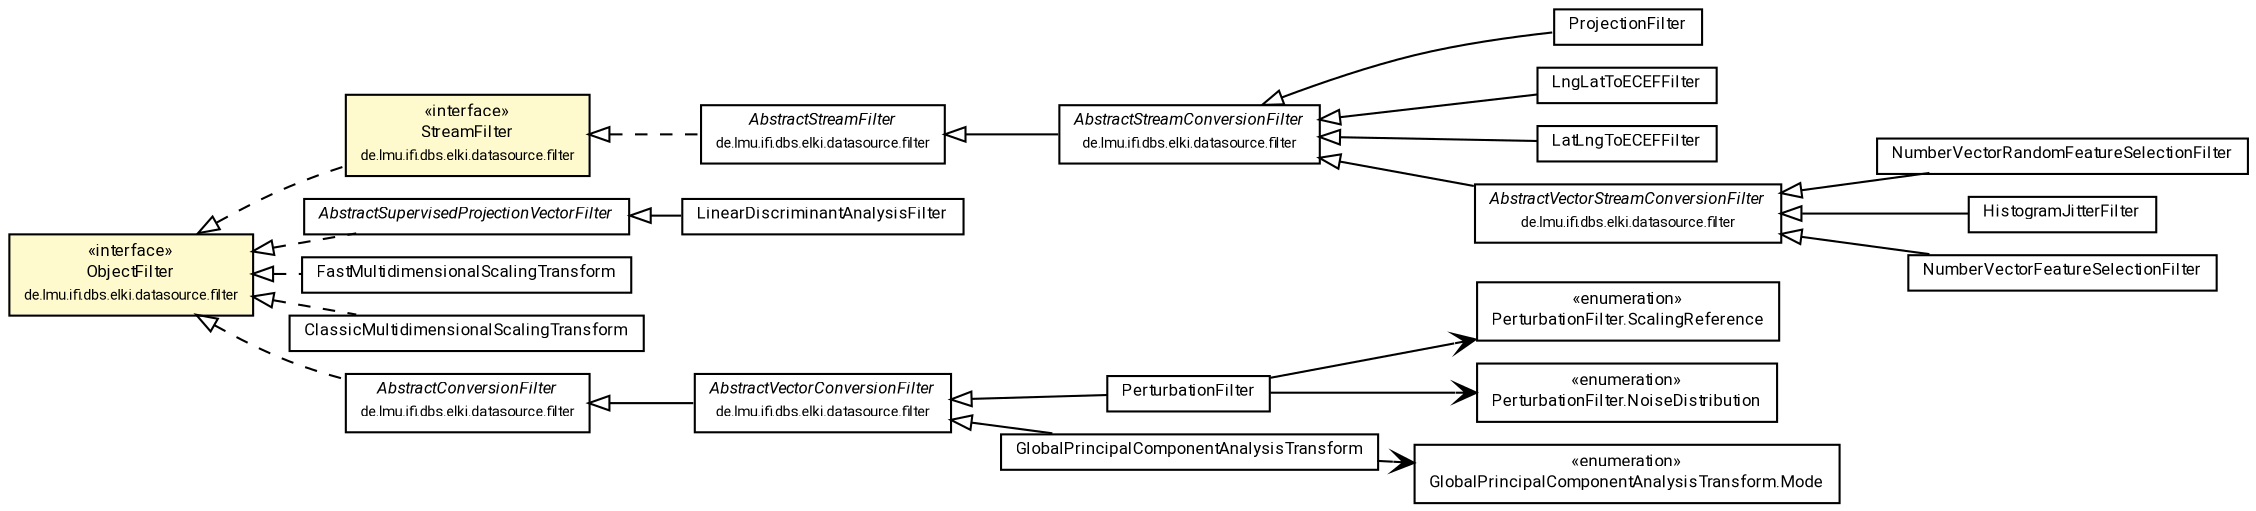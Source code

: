 #!/usr/local/bin/dot
#
# Class diagram 
# Generated by UMLGraph version R5_7_2-60-g0e99a6 (http://www.spinellis.gr/umlgraph/)
#

digraph G {
	graph [fontnames="svg"]
	edge [fontname="Roboto",fontsize=7,labelfontname="Roboto",labelfontsize=7,color="black"];
	node [fontname="Roboto",fontcolor="black",fontsize=8,shape=plaintext,margin=0,width=0,height=0];
	nodesep=0.15;
	ranksep=0.25;
	rankdir=LR;
	// de.lmu.ifi.dbs.elki.datasource.filter.transform.ProjectionFilter<I, O>
	c346356 [label=<<table title="de.lmu.ifi.dbs.elki.datasource.filter.transform.ProjectionFilter" border="0" cellborder="1" cellspacing="0" cellpadding="2" href="ProjectionFilter.html" target="_parent">
		<tr><td><table border="0" cellspacing="0" cellpadding="1">
		<tr><td align="center" balign="center"> <font face="Roboto">ProjectionFilter</font> </td></tr>
		</table></td></tr>
		</table>>, URL="ProjectionFilter.html"];
	// de.lmu.ifi.dbs.elki.datasource.filter.ObjectFilter
	c346444 [label=<<table title="de.lmu.ifi.dbs.elki.datasource.filter.ObjectFilter" border="0" cellborder="1" cellspacing="0" cellpadding="2" bgcolor="LemonChiffon" href="../ObjectFilter.html" target="_parent">
		<tr><td><table border="0" cellspacing="0" cellpadding="1">
		<tr><td align="center" balign="center"> &#171;interface&#187; </td></tr>
		<tr><td align="center" balign="center"> <font face="Roboto">ObjectFilter</font> </td></tr>
		<tr><td align="center" balign="center"> <font face="Roboto" point-size="7.0">de.lmu.ifi.dbs.elki.datasource.filter</font> </td></tr>
		</table></td></tr>
		</table>>, URL="../ObjectFilter.html"];
	// de.lmu.ifi.dbs.elki.datasource.filter.StreamFilter
	c346445 [label=<<table title="de.lmu.ifi.dbs.elki.datasource.filter.StreamFilter" border="0" cellborder="1" cellspacing="0" cellpadding="2" bgcolor="LemonChiffon" href="../StreamFilter.html" target="_parent">
		<tr><td><table border="0" cellspacing="0" cellpadding="1">
		<tr><td align="center" balign="center"> &#171;interface&#187; </td></tr>
		<tr><td align="center" balign="center"> <font face="Roboto">StreamFilter</font> </td></tr>
		<tr><td align="center" balign="center"> <font face="Roboto" point-size="7.0">de.lmu.ifi.dbs.elki.datasource.filter</font> </td></tr>
		</table></td></tr>
		</table>>, URL="../StreamFilter.html"];
	// de.lmu.ifi.dbs.elki.datasource.filter.transform.LngLatToECEFFilter<V extends de.lmu.ifi.dbs.elki.data.NumberVector>
	c347536 [label=<<table title="de.lmu.ifi.dbs.elki.datasource.filter.transform.LngLatToECEFFilter" border="0" cellborder="1" cellspacing="0" cellpadding="2" href="LngLatToECEFFilter.html" target="_parent">
		<tr><td><table border="0" cellspacing="0" cellpadding="1">
		<tr><td align="center" balign="center"> <font face="Roboto">LngLatToECEFFilter</font> </td></tr>
		</table></td></tr>
		</table>>, URL="LngLatToECEFFilter.html"];
	// de.lmu.ifi.dbs.elki.datasource.filter.transform.LatLngToECEFFilter<V extends de.lmu.ifi.dbs.elki.data.NumberVector>
	c347538 [label=<<table title="de.lmu.ifi.dbs.elki.datasource.filter.transform.LatLngToECEFFilter" border="0" cellborder="1" cellspacing="0" cellpadding="2" href="LatLngToECEFFilter.html" target="_parent">
		<tr><td><table border="0" cellspacing="0" cellpadding="1">
		<tr><td align="center" balign="center"> <font face="Roboto">LatLngToECEFFilter</font> </td></tr>
		</table></td></tr>
		</table>>, URL="LatLngToECEFFilter.html"];
	// de.lmu.ifi.dbs.elki.datasource.filter.AbstractStreamFilter
	c347934 [label=<<table title="de.lmu.ifi.dbs.elki.datasource.filter.AbstractStreamFilter" border="0" cellborder="1" cellspacing="0" cellpadding="2" href="../AbstractStreamFilter.html" target="_parent">
		<tr><td><table border="0" cellspacing="0" cellpadding="1">
		<tr><td align="center" balign="center"> <font face="Roboto"><i>AbstractStreamFilter</i></font> </td></tr>
		<tr><td align="center" balign="center"> <font face="Roboto" point-size="7.0">de.lmu.ifi.dbs.elki.datasource.filter</font> </td></tr>
		</table></td></tr>
		</table>>, URL="../AbstractStreamFilter.html"];
	// de.lmu.ifi.dbs.elki.datasource.filter.AbstractVectorStreamConversionFilter<I, O extends de.lmu.ifi.dbs.elki.data.NumberVector>
	c347938 [label=<<table title="de.lmu.ifi.dbs.elki.datasource.filter.AbstractVectorStreamConversionFilter" border="0" cellborder="1" cellspacing="0" cellpadding="2" href="../AbstractVectorStreamConversionFilter.html" target="_parent">
		<tr><td><table border="0" cellspacing="0" cellpadding="1">
		<tr><td align="center" balign="center"> <font face="Roboto"><i>AbstractVectorStreamConversionFilter</i></font> </td></tr>
		<tr><td align="center" balign="center"> <font face="Roboto" point-size="7.0">de.lmu.ifi.dbs.elki.datasource.filter</font> </td></tr>
		</table></td></tr>
		</table>>, URL="../AbstractVectorStreamConversionFilter.html"];
	// de.lmu.ifi.dbs.elki.datasource.filter.transform.AbstractSupervisedProjectionVectorFilter<V extends de.lmu.ifi.dbs.elki.data.NumberVector>
	c347939 [label=<<table title="de.lmu.ifi.dbs.elki.datasource.filter.transform.AbstractSupervisedProjectionVectorFilter" border="0" cellborder="1" cellspacing="0" cellpadding="2" href="AbstractSupervisedProjectionVectorFilter.html" target="_parent">
		<tr><td><table border="0" cellspacing="0" cellpadding="1">
		<tr><td align="center" balign="center"> <font face="Roboto"><i>AbstractSupervisedProjectionVectorFilter</i></font> </td></tr>
		</table></td></tr>
		</table>>, URL="AbstractSupervisedProjectionVectorFilter.html"];
	// de.lmu.ifi.dbs.elki.datasource.filter.transform.PerturbationFilter<V extends de.lmu.ifi.dbs.elki.data.NumberVector>
	c347941 [label=<<table title="de.lmu.ifi.dbs.elki.datasource.filter.transform.PerturbationFilter" border="0" cellborder="1" cellspacing="0" cellpadding="2" href="PerturbationFilter.html" target="_parent">
		<tr><td><table border="0" cellspacing="0" cellpadding="1">
		<tr><td align="center" balign="center"> <font face="Roboto">PerturbationFilter</font> </td></tr>
		</table></td></tr>
		</table>>, URL="PerturbationFilter.html"];
	// de.lmu.ifi.dbs.elki.datasource.filter.transform.PerturbationFilter.ScalingReference
	c347942 [label=<<table title="de.lmu.ifi.dbs.elki.datasource.filter.transform.PerturbationFilter.ScalingReference" border="0" cellborder="1" cellspacing="0" cellpadding="2" href="PerturbationFilter.ScalingReference.html" target="_parent">
		<tr><td><table border="0" cellspacing="0" cellpadding="1">
		<tr><td align="center" balign="center"> &#171;enumeration&#187; </td></tr>
		<tr><td align="center" balign="center"> <font face="Roboto">PerturbationFilter.ScalingReference</font> </td></tr>
		</table></td></tr>
		</table>>, URL="PerturbationFilter.ScalingReference.html"];
	// de.lmu.ifi.dbs.elki.datasource.filter.transform.PerturbationFilter.NoiseDistribution
	c347943 [label=<<table title="de.lmu.ifi.dbs.elki.datasource.filter.transform.PerturbationFilter.NoiseDistribution" border="0" cellborder="1" cellspacing="0" cellpadding="2" href="PerturbationFilter.NoiseDistribution.html" target="_parent">
		<tr><td><table border="0" cellspacing="0" cellpadding="1">
		<tr><td align="center" balign="center"> &#171;enumeration&#187; </td></tr>
		<tr><td align="center" balign="center"> <font face="Roboto">PerturbationFilter.NoiseDistribution</font> </td></tr>
		</table></td></tr>
		</table>>, URL="PerturbationFilter.NoiseDistribution.html"];
	// de.lmu.ifi.dbs.elki.datasource.filter.transform.GlobalPrincipalComponentAnalysisTransform<O extends de.lmu.ifi.dbs.elki.data.NumberVector>
	c347945 [label=<<table title="de.lmu.ifi.dbs.elki.datasource.filter.transform.GlobalPrincipalComponentAnalysisTransform" border="0" cellborder="1" cellspacing="0" cellpadding="2" href="GlobalPrincipalComponentAnalysisTransform.html" target="_parent">
		<tr><td><table border="0" cellspacing="0" cellpadding="1">
		<tr><td align="center" balign="center"> <font face="Roboto">GlobalPrincipalComponentAnalysisTransform</font> </td></tr>
		</table></td></tr>
		</table>>, URL="GlobalPrincipalComponentAnalysisTransform.html"];
	// de.lmu.ifi.dbs.elki.datasource.filter.transform.GlobalPrincipalComponentAnalysisTransform.Mode
	c347946 [label=<<table title="de.lmu.ifi.dbs.elki.datasource.filter.transform.GlobalPrincipalComponentAnalysisTransform.Mode" border="0" cellborder="1" cellspacing="0" cellpadding="2" href="GlobalPrincipalComponentAnalysisTransform.Mode.html" target="_parent">
		<tr><td><table border="0" cellspacing="0" cellpadding="1">
		<tr><td align="center" balign="center"> &#171;enumeration&#187; </td></tr>
		<tr><td align="center" balign="center"> <font face="Roboto">GlobalPrincipalComponentAnalysisTransform.Mode</font> </td></tr>
		</table></td></tr>
		</table>>, URL="GlobalPrincipalComponentAnalysisTransform.Mode.html"];
	// de.lmu.ifi.dbs.elki.datasource.filter.transform.NumberVectorRandomFeatureSelectionFilter<V extends de.lmu.ifi.dbs.elki.data.NumberVector>
	c347948 [label=<<table title="de.lmu.ifi.dbs.elki.datasource.filter.transform.NumberVectorRandomFeatureSelectionFilter" border="0" cellborder="1" cellspacing="0" cellpadding="2" href="NumberVectorRandomFeatureSelectionFilter.html" target="_parent">
		<tr><td><table border="0" cellspacing="0" cellpadding="1">
		<tr><td align="center" balign="center"> <font face="Roboto">NumberVectorRandomFeatureSelectionFilter</font> </td></tr>
		</table></td></tr>
		</table>>, URL="NumberVectorRandomFeatureSelectionFilter.html"];
	// de.lmu.ifi.dbs.elki.datasource.filter.transform.FastMultidimensionalScalingTransform<I, O extends de.lmu.ifi.dbs.elki.data.NumberVector>
	c347950 [label=<<table title="de.lmu.ifi.dbs.elki.datasource.filter.transform.FastMultidimensionalScalingTransform" border="0" cellborder="1" cellspacing="0" cellpadding="2" href="FastMultidimensionalScalingTransform.html" target="_parent">
		<tr><td><table border="0" cellspacing="0" cellpadding="1">
		<tr><td align="center" balign="center"> <font face="Roboto">FastMultidimensionalScalingTransform</font> </td></tr>
		</table></td></tr>
		</table>>, URL="FastMultidimensionalScalingTransform.html"];
	// de.lmu.ifi.dbs.elki.datasource.filter.transform.ClassicMultidimensionalScalingTransform<I, O extends de.lmu.ifi.dbs.elki.data.NumberVector>
	c347952 [label=<<table title="de.lmu.ifi.dbs.elki.datasource.filter.transform.ClassicMultidimensionalScalingTransform" border="0" cellborder="1" cellspacing="0" cellpadding="2" href="ClassicMultidimensionalScalingTransform.html" target="_parent">
		<tr><td><table border="0" cellspacing="0" cellpadding="1">
		<tr><td align="center" balign="center"> <font face="Roboto">ClassicMultidimensionalScalingTransform</font> </td></tr>
		</table></td></tr>
		</table>>, URL="ClassicMultidimensionalScalingTransform.html"];
	// de.lmu.ifi.dbs.elki.datasource.filter.transform.HistogramJitterFilter<V extends de.lmu.ifi.dbs.elki.data.NumberVector>
	c347954 [label=<<table title="de.lmu.ifi.dbs.elki.datasource.filter.transform.HistogramJitterFilter" border="0" cellborder="1" cellspacing="0" cellpadding="2" href="HistogramJitterFilter.html" target="_parent">
		<tr><td><table border="0" cellspacing="0" cellpadding="1">
		<tr><td align="center" balign="center"> <font face="Roboto">HistogramJitterFilter</font> </td></tr>
		</table></td></tr>
		</table>>, URL="HistogramJitterFilter.html"];
	// de.lmu.ifi.dbs.elki.datasource.filter.transform.NumberVectorFeatureSelectionFilter<V extends de.lmu.ifi.dbs.elki.data.NumberVector>
	c347956 [label=<<table title="de.lmu.ifi.dbs.elki.datasource.filter.transform.NumberVectorFeatureSelectionFilter" border="0" cellborder="1" cellspacing="0" cellpadding="2" href="NumberVectorFeatureSelectionFilter.html" target="_parent">
		<tr><td><table border="0" cellspacing="0" cellpadding="1">
		<tr><td align="center" balign="center"> <font face="Roboto">NumberVectorFeatureSelectionFilter</font> </td></tr>
		</table></td></tr>
		</table>>, URL="NumberVectorFeatureSelectionFilter.html"];
	// de.lmu.ifi.dbs.elki.datasource.filter.transform.LinearDiscriminantAnalysisFilter<V extends de.lmu.ifi.dbs.elki.data.NumberVector>
	c347958 [label=<<table title="de.lmu.ifi.dbs.elki.datasource.filter.transform.LinearDiscriminantAnalysisFilter" border="0" cellborder="1" cellspacing="0" cellpadding="2" href="LinearDiscriminantAnalysisFilter.html" target="_parent">
		<tr><td><table border="0" cellspacing="0" cellpadding="1">
		<tr><td align="center" balign="center"> <font face="Roboto">LinearDiscriminantAnalysisFilter</font> </td></tr>
		</table></td></tr>
		</table>>, URL="LinearDiscriminantAnalysisFilter.html"];
	// de.lmu.ifi.dbs.elki.datasource.filter.AbstractStreamConversionFilter<I, O>
	c347960 [label=<<table title="de.lmu.ifi.dbs.elki.datasource.filter.AbstractStreamConversionFilter" border="0" cellborder="1" cellspacing="0" cellpadding="2" href="../AbstractStreamConversionFilter.html" target="_parent">
		<tr><td><table border="0" cellspacing="0" cellpadding="1">
		<tr><td align="center" balign="center"> <font face="Roboto"><i>AbstractStreamConversionFilter</i></font> </td></tr>
		<tr><td align="center" balign="center"> <font face="Roboto" point-size="7.0">de.lmu.ifi.dbs.elki.datasource.filter</font> </td></tr>
		</table></td></tr>
		</table>>, URL="../AbstractStreamConversionFilter.html"];
	// de.lmu.ifi.dbs.elki.datasource.filter.AbstractVectorConversionFilter<I, O extends de.lmu.ifi.dbs.elki.data.NumberVector>
	c347961 [label=<<table title="de.lmu.ifi.dbs.elki.datasource.filter.AbstractVectorConversionFilter" border="0" cellborder="1" cellspacing="0" cellpadding="2" href="../AbstractVectorConversionFilter.html" target="_parent">
		<tr><td><table border="0" cellspacing="0" cellpadding="1">
		<tr><td align="center" balign="center"> <font face="Roboto"><i>AbstractVectorConversionFilter</i></font> </td></tr>
		<tr><td align="center" balign="center"> <font face="Roboto" point-size="7.0">de.lmu.ifi.dbs.elki.datasource.filter</font> </td></tr>
		</table></td></tr>
		</table>>, URL="../AbstractVectorConversionFilter.html"];
	// de.lmu.ifi.dbs.elki.datasource.filter.AbstractConversionFilter<I, O>
	c347983 [label=<<table title="de.lmu.ifi.dbs.elki.datasource.filter.AbstractConversionFilter" border="0" cellborder="1" cellspacing="0" cellpadding="2" href="../AbstractConversionFilter.html" target="_parent">
		<tr><td><table border="0" cellspacing="0" cellpadding="1">
		<tr><td align="center" balign="center"> <font face="Roboto"><i>AbstractConversionFilter</i></font> </td></tr>
		<tr><td align="center" balign="center"> <font face="Roboto" point-size="7.0">de.lmu.ifi.dbs.elki.datasource.filter</font> </td></tr>
		</table></td></tr>
		</table>>, URL="../AbstractConversionFilter.html"];
	// de.lmu.ifi.dbs.elki.datasource.filter.transform.ProjectionFilter<I, O> extends de.lmu.ifi.dbs.elki.datasource.filter.AbstractStreamConversionFilter<I, O>
	c347960 -> c346356 [arrowtail=empty,dir=back,weight=10];
	// de.lmu.ifi.dbs.elki.datasource.filter.StreamFilter implements de.lmu.ifi.dbs.elki.datasource.filter.ObjectFilter
	c346444 -> c346445 [arrowtail=empty,style=dashed,dir=back,weight=9];
	// de.lmu.ifi.dbs.elki.datasource.filter.transform.LngLatToECEFFilter<V extends de.lmu.ifi.dbs.elki.data.NumberVector> extends de.lmu.ifi.dbs.elki.datasource.filter.AbstractStreamConversionFilter<I, O>
	c347960 -> c347536 [arrowtail=empty,dir=back,weight=10];
	// de.lmu.ifi.dbs.elki.datasource.filter.transform.LatLngToECEFFilter<V extends de.lmu.ifi.dbs.elki.data.NumberVector> extends de.lmu.ifi.dbs.elki.datasource.filter.AbstractStreamConversionFilter<I, O>
	c347960 -> c347538 [arrowtail=empty,dir=back,weight=10];
	// de.lmu.ifi.dbs.elki.datasource.filter.AbstractStreamFilter implements de.lmu.ifi.dbs.elki.datasource.filter.StreamFilter
	c346445 -> c347934 [arrowtail=empty,style=dashed,dir=back,weight=9];
	// de.lmu.ifi.dbs.elki.datasource.filter.AbstractVectorStreamConversionFilter<I, O extends de.lmu.ifi.dbs.elki.data.NumberVector> extends de.lmu.ifi.dbs.elki.datasource.filter.AbstractStreamConversionFilter<I, O>
	c347960 -> c347938 [arrowtail=empty,dir=back,weight=10];
	// de.lmu.ifi.dbs.elki.datasource.filter.transform.AbstractSupervisedProjectionVectorFilter<V extends de.lmu.ifi.dbs.elki.data.NumberVector> implements de.lmu.ifi.dbs.elki.datasource.filter.ObjectFilter
	c346444 -> c347939 [arrowtail=empty,style=dashed,dir=back,weight=9];
	// de.lmu.ifi.dbs.elki.datasource.filter.transform.PerturbationFilter<V extends de.lmu.ifi.dbs.elki.data.NumberVector> extends de.lmu.ifi.dbs.elki.datasource.filter.AbstractVectorConversionFilter<I, O extends de.lmu.ifi.dbs.elki.data.NumberVector>
	c347961 -> c347941 [arrowtail=empty,dir=back,weight=10];
	// de.lmu.ifi.dbs.elki.datasource.filter.transform.GlobalPrincipalComponentAnalysisTransform<O extends de.lmu.ifi.dbs.elki.data.NumberVector> extends de.lmu.ifi.dbs.elki.datasource.filter.AbstractVectorConversionFilter<I, O extends de.lmu.ifi.dbs.elki.data.NumberVector>
	c347961 -> c347945 [arrowtail=empty,dir=back,weight=10];
	// de.lmu.ifi.dbs.elki.datasource.filter.transform.NumberVectorRandomFeatureSelectionFilter<V extends de.lmu.ifi.dbs.elki.data.NumberVector> extends de.lmu.ifi.dbs.elki.datasource.filter.AbstractVectorStreamConversionFilter<I, O extends de.lmu.ifi.dbs.elki.data.NumberVector>
	c347938 -> c347948 [arrowtail=empty,dir=back,weight=10];
	// de.lmu.ifi.dbs.elki.datasource.filter.transform.FastMultidimensionalScalingTransform<I, O extends de.lmu.ifi.dbs.elki.data.NumberVector> implements de.lmu.ifi.dbs.elki.datasource.filter.ObjectFilter
	c346444 -> c347950 [arrowtail=empty,style=dashed,dir=back,weight=9];
	// de.lmu.ifi.dbs.elki.datasource.filter.transform.ClassicMultidimensionalScalingTransform<I, O extends de.lmu.ifi.dbs.elki.data.NumberVector> implements de.lmu.ifi.dbs.elki.datasource.filter.ObjectFilter
	c346444 -> c347952 [arrowtail=empty,style=dashed,dir=back,weight=9];
	// de.lmu.ifi.dbs.elki.datasource.filter.transform.HistogramJitterFilter<V extends de.lmu.ifi.dbs.elki.data.NumberVector> extends de.lmu.ifi.dbs.elki.datasource.filter.AbstractVectorStreamConversionFilter<I, O extends de.lmu.ifi.dbs.elki.data.NumberVector>
	c347938 -> c347954 [arrowtail=empty,dir=back,weight=10];
	// de.lmu.ifi.dbs.elki.datasource.filter.transform.NumberVectorFeatureSelectionFilter<V extends de.lmu.ifi.dbs.elki.data.NumberVector> extends de.lmu.ifi.dbs.elki.datasource.filter.AbstractVectorStreamConversionFilter<I, O extends de.lmu.ifi.dbs.elki.data.NumberVector>
	c347938 -> c347956 [arrowtail=empty,dir=back,weight=10];
	// de.lmu.ifi.dbs.elki.datasource.filter.transform.LinearDiscriminantAnalysisFilter<V extends de.lmu.ifi.dbs.elki.data.NumberVector> extends de.lmu.ifi.dbs.elki.datasource.filter.transform.AbstractSupervisedProjectionVectorFilter<V extends de.lmu.ifi.dbs.elki.data.NumberVector>
	c347939 -> c347958 [arrowtail=empty,dir=back,weight=10];
	// de.lmu.ifi.dbs.elki.datasource.filter.AbstractStreamConversionFilter<I, O> extends de.lmu.ifi.dbs.elki.datasource.filter.AbstractStreamFilter
	c347934 -> c347960 [arrowtail=empty,dir=back,weight=10];
	// de.lmu.ifi.dbs.elki.datasource.filter.AbstractVectorConversionFilter<I, O extends de.lmu.ifi.dbs.elki.data.NumberVector> extends de.lmu.ifi.dbs.elki.datasource.filter.AbstractConversionFilter<I, O>
	c347983 -> c347961 [arrowtail=empty,dir=back,weight=10];
	// de.lmu.ifi.dbs.elki.datasource.filter.AbstractConversionFilter<I, O> implements de.lmu.ifi.dbs.elki.datasource.filter.ObjectFilter
	c346444 -> c347983 [arrowtail=empty,style=dashed,dir=back,weight=9];
	// de.lmu.ifi.dbs.elki.datasource.filter.transform.PerturbationFilter<V extends de.lmu.ifi.dbs.elki.data.NumberVector> navassoc de.lmu.ifi.dbs.elki.datasource.filter.transform.PerturbationFilter.ScalingReference
	c347941 -> c347942 [arrowhead=open,weight=1];
	// de.lmu.ifi.dbs.elki.datasource.filter.transform.PerturbationFilter<V extends de.lmu.ifi.dbs.elki.data.NumberVector> navassoc de.lmu.ifi.dbs.elki.datasource.filter.transform.PerturbationFilter.NoiseDistribution
	c347941 -> c347943 [arrowhead=open,weight=1];
	// de.lmu.ifi.dbs.elki.datasource.filter.transform.GlobalPrincipalComponentAnalysisTransform<O extends de.lmu.ifi.dbs.elki.data.NumberVector> navassoc de.lmu.ifi.dbs.elki.datasource.filter.transform.GlobalPrincipalComponentAnalysisTransform.Mode
	c347945 -> c347946 [arrowhead=open,weight=1];
}

